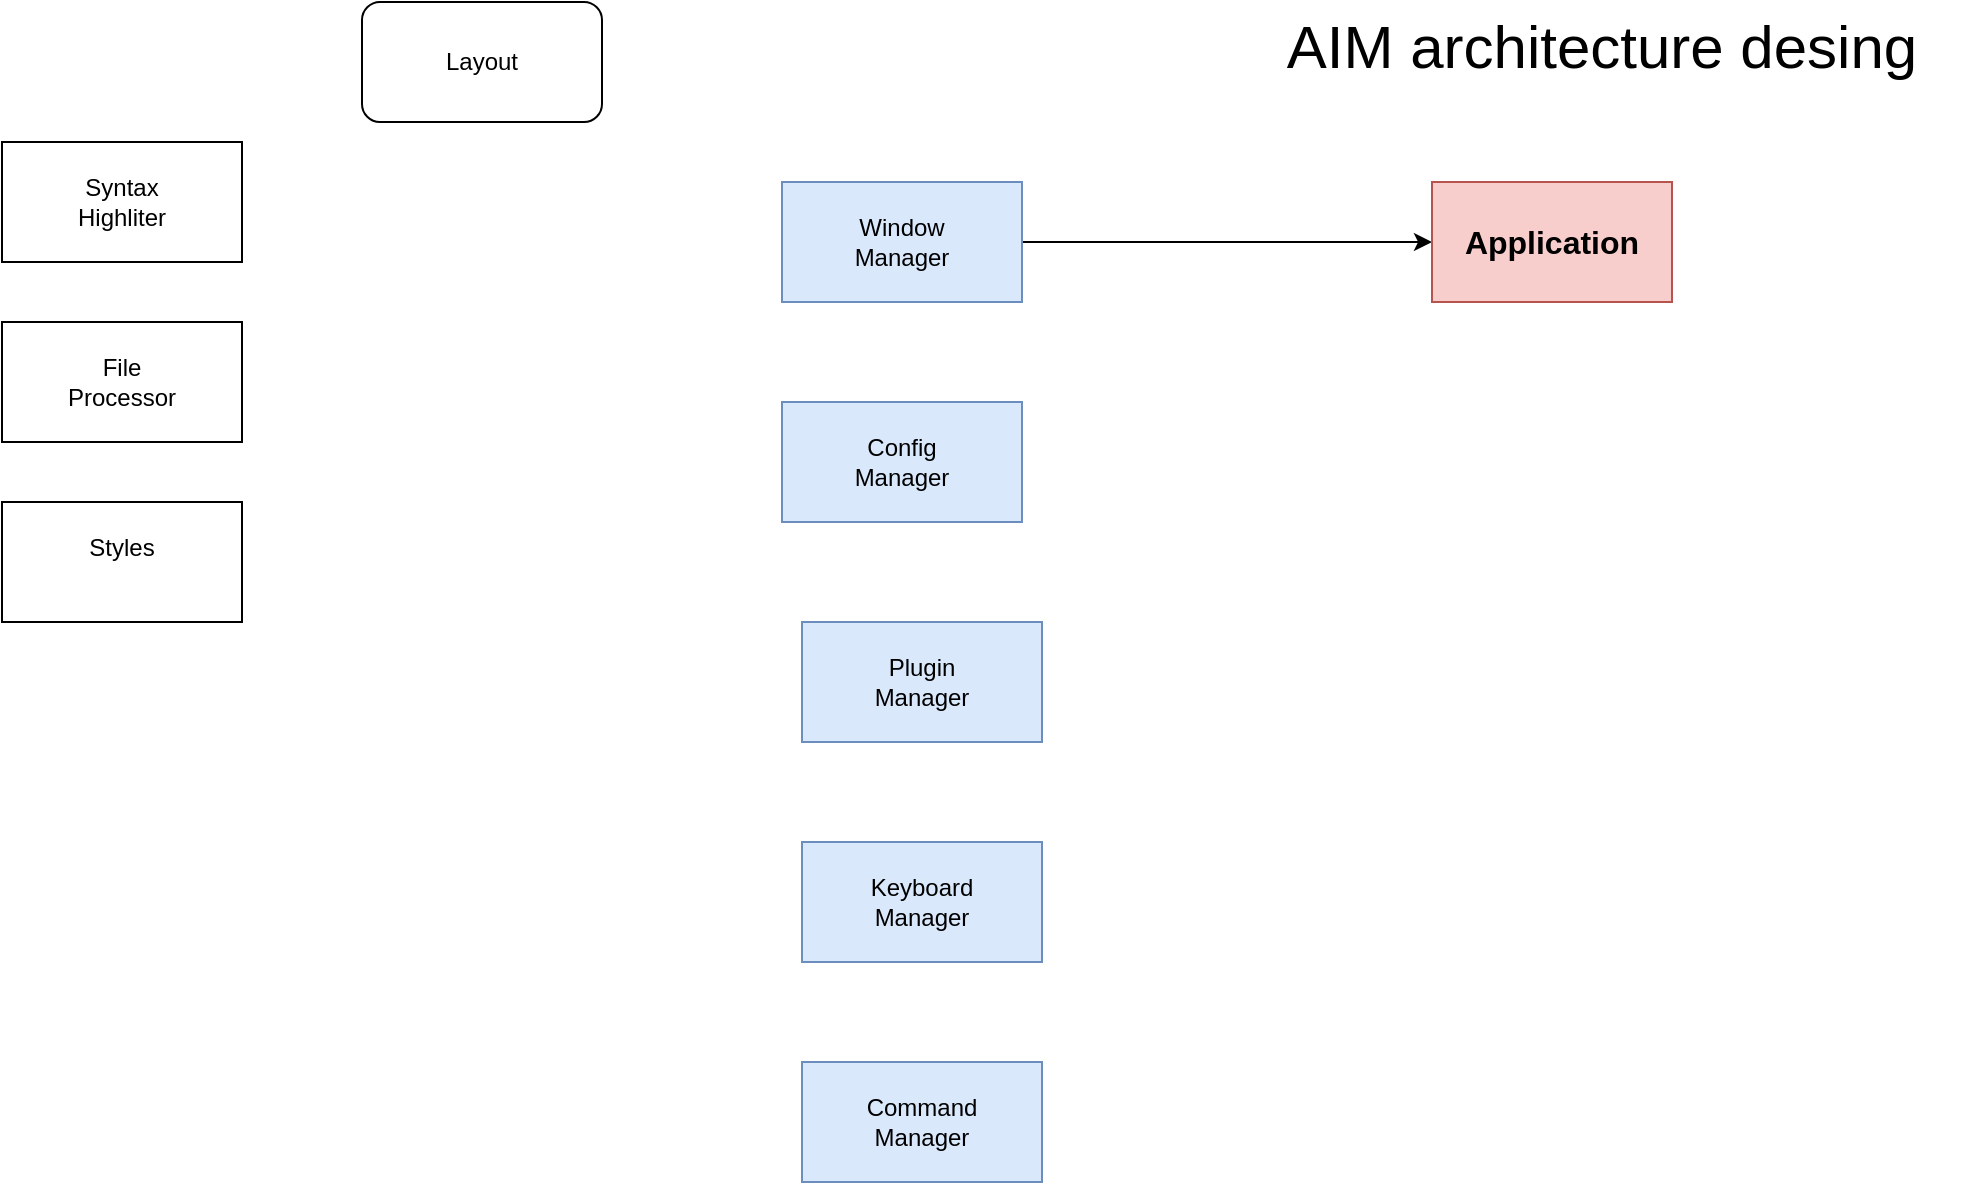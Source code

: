 <mxfile version="21.3.7" type="github">
  <diagram name="Page-1" id="g5xw6v3wTsrK2sM7KzKD">
    <mxGraphModel dx="2156" dy="727" grid="1" gridSize="10" guides="1" tooltips="1" connect="1" arrows="1" fold="1" page="1" pageScale="1" pageWidth="850" pageHeight="1100" math="0" shadow="0">
      <root>
        <mxCell id="0" />
        <mxCell id="1" parent="0" />
        <mxCell id="V1iKLa79cvMyrSN4luhA-1" value="&lt;div style=&quot;font-size: 30px;&quot;&gt;&lt;font style=&quot;font-size: 30px;&quot;&gt;AIM architecture desing&lt;/font&gt;&lt;/div&gt;&lt;div style=&quot;font-size: 30px;&quot;&gt;&lt;font style=&quot;font-size: 30px;&quot;&gt;&lt;br&gt;&lt;/font&gt;&lt;/div&gt;" style="text;html=1;strokeColor=none;fillColor=none;align=center;verticalAlign=middle;whiteSpace=wrap;rounded=0;" vertex="1" parent="1">
          <mxGeometry x="270" y="10" width="360" height="80" as="geometry" />
        </mxCell>
        <mxCell id="V1iKLa79cvMyrSN4luhA-19" style="edgeStyle=orthogonalEdgeStyle;rounded=0;orthogonalLoop=1;jettySize=auto;html=1;entryX=0;entryY=0.5;entryDx=0;entryDy=0;" edge="1" parent="1" source="V1iKLa79cvMyrSN4luhA-6" target="V1iKLa79cvMyrSN4luhA-15">
          <mxGeometry relative="1" as="geometry" />
        </mxCell>
        <mxCell id="V1iKLa79cvMyrSN4luhA-6" value="&lt;div&gt;Window&lt;/div&gt;&lt;div&gt;Manager&lt;br&gt;&lt;/div&gt;" style="rounded=0;whiteSpace=wrap;html=1;fillColor=#dae8fc;strokeColor=#6c8ebf;" vertex="1" parent="1">
          <mxGeometry x="40" y="100" width="120" height="60" as="geometry" />
        </mxCell>
        <mxCell id="V1iKLa79cvMyrSN4luhA-11" value="" style="edgeStyle=orthogonalEdgeStyle;rounded=0;orthogonalLoop=1;jettySize=auto;html=1;" edge="1" parent="1" target="V1iKLa79cvMyrSN4luhA-10">
          <mxGeometry relative="1" as="geometry">
            <mxPoint x="100" y="240" as="sourcePoint" />
          </mxGeometry>
        </mxCell>
        <mxCell id="V1iKLa79cvMyrSN4luhA-12" value="...." style="edgeLabel;html=1;align=center;verticalAlign=middle;resizable=0;points=[];" vertex="1" connectable="0" parent="V1iKLa79cvMyrSN4luhA-11">
          <mxGeometry x="0.05" relative="1" as="geometry">
            <mxPoint as="offset" />
          </mxGeometry>
        </mxCell>
        <mxCell id="V1iKLa79cvMyrSN4luhA-14" value="&lt;div&gt;Keyboard&lt;/div&gt;&lt;div&gt;Manager&lt;br&gt;&lt;/div&gt;" style="whiteSpace=wrap;html=1;fillColor=#dae8fc;strokeColor=#6c8ebf;" vertex="1" parent="1">
          <mxGeometry x="50" y="430" width="120" height="60" as="geometry" />
        </mxCell>
        <mxCell id="V1iKLa79cvMyrSN4luhA-15" value="Application" style="whiteSpace=wrap;html=1;fillColor=#f8cecc;strokeColor=#b85450;fontStyle=1;fontSize=16;" vertex="1" parent="1">
          <mxGeometry x="365" y="100" width="120" height="60" as="geometry" />
        </mxCell>
        <mxCell id="V1iKLa79cvMyrSN4luhA-20" value="&lt;div&gt;Command&lt;/div&gt;&lt;div&gt;Manager&lt;br&gt;&lt;/div&gt;" style="whiteSpace=wrap;html=1;fillColor=#dae8fc;strokeColor=#6c8ebf;" vertex="1" parent="1">
          <mxGeometry x="50" y="540" width="120" height="60" as="geometry" />
        </mxCell>
        <mxCell id="V1iKLa79cvMyrSN4luhA-22" value="&lt;div&gt;Styles&lt;/div&gt;&lt;div&gt;&lt;br&gt;&lt;/div&gt;" style="whiteSpace=wrap;html=1;" vertex="1" parent="1">
          <mxGeometry x="-350" y="260" width="120" height="60" as="geometry" />
        </mxCell>
        <mxCell id="V1iKLa79cvMyrSN4luhA-23" value="&lt;div&gt;Config&lt;/div&gt;Manager" style="whiteSpace=wrap;html=1;fillColor=#dae8fc;strokeColor=#6c8ebf;" vertex="1" parent="1">
          <mxGeometry x="40" y="210" width="120" height="60" as="geometry" />
        </mxCell>
        <mxCell id="V1iKLa79cvMyrSN4luhA-24" value="&lt;div&gt;Plugin&lt;/div&gt;&lt;div&gt;Manager&lt;/div&gt;" style="whiteSpace=wrap;html=1;fillColor=#dae8fc;strokeColor=#6c8ebf;" vertex="1" parent="1">
          <mxGeometry x="50" y="320" width="120" height="60" as="geometry" />
        </mxCell>
        <mxCell id="V1iKLa79cvMyrSN4luhA-25" value="Layout" style="rounded=1;whiteSpace=wrap;html=1;" vertex="1" parent="1">
          <mxGeometry x="-170" y="10" width="120" height="60" as="geometry" />
        </mxCell>
        <mxCell id="V1iKLa79cvMyrSN4luhA-26" value="&lt;div&gt;File&lt;/div&gt;&lt;div&gt;Processor&lt;br&gt;&lt;/div&gt;" style="whiteSpace=wrap;html=1;" vertex="1" parent="1">
          <mxGeometry x="-350" y="170" width="120" height="60" as="geometry" />
        </mxCell>
        <mxCell id="V1iKLa79cvMyrSN4luhA-27" value="&lt;div&gt;Syntax&lt;/div&gt;&lt;div&gt;Highliter&lt;br&gt;&lt;/div&gt;" style="whiteSpace=wrap;html=1;" vertex="1" parent="1">
          <mxGeometry x="-350" y="80" width="120" height="60" as="geometry" />
        </mxCell>
      </root>
    </mxGraphModel>
  </diagram>
</mxfile>
